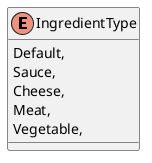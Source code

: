 @startuml
enum IngredientType {
    Default,
    Sauce,
    Cheese,
    Meat,
    Vegetable,
}
@enduml
